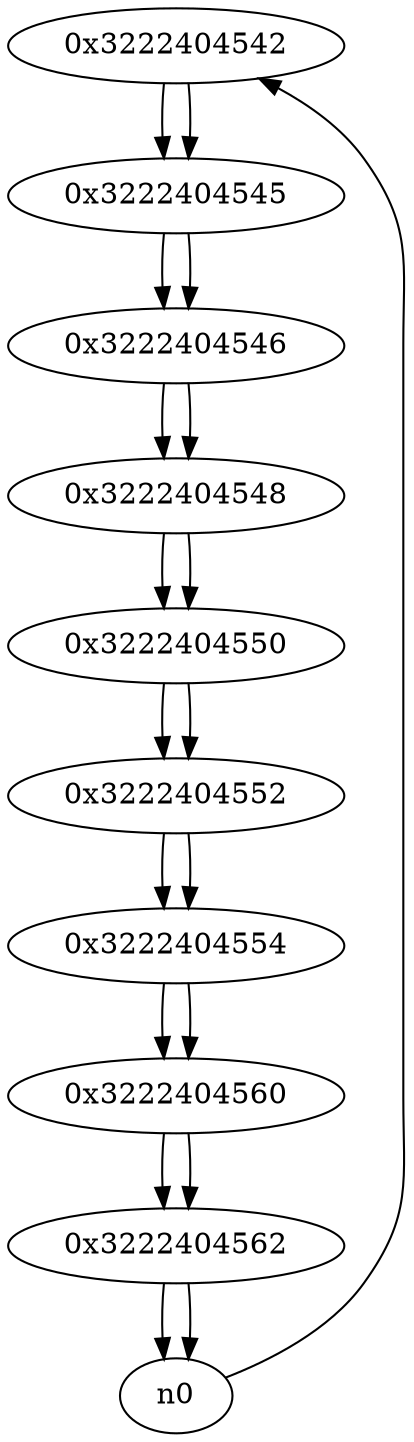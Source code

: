 digraph G{
/* nodes */
  n1 [label="0x3222404542"]
  n2 [label="0x3222404545"]
  n3 [label="0x3222404546"]
  n4 [label="0x3222404548"]
  n5 [label="0x3222404550"]
  n6 [label="0x3222404552"]
  n7 [label="0x3222404554"]
  n8 [label="0x3222404560"]
  n9 [label="0x3222404562"]
/* edges */
n1 -> n2;
n0 -> n1;
n2 -> n3;
n1 -> n2;
n3 -> n4;
n2 -> n3;
n4 -> n5;
n3 -> n4;
n5 -> n6;
n4 -> n5;
n6 -> n7;
n5 -> n6;
n7 -> n8;
n6 -> n7;
n8 -> n9;
n7 -> n8;
n9 -> n0;
n9 -> n0;
n8 -> n9;
}
